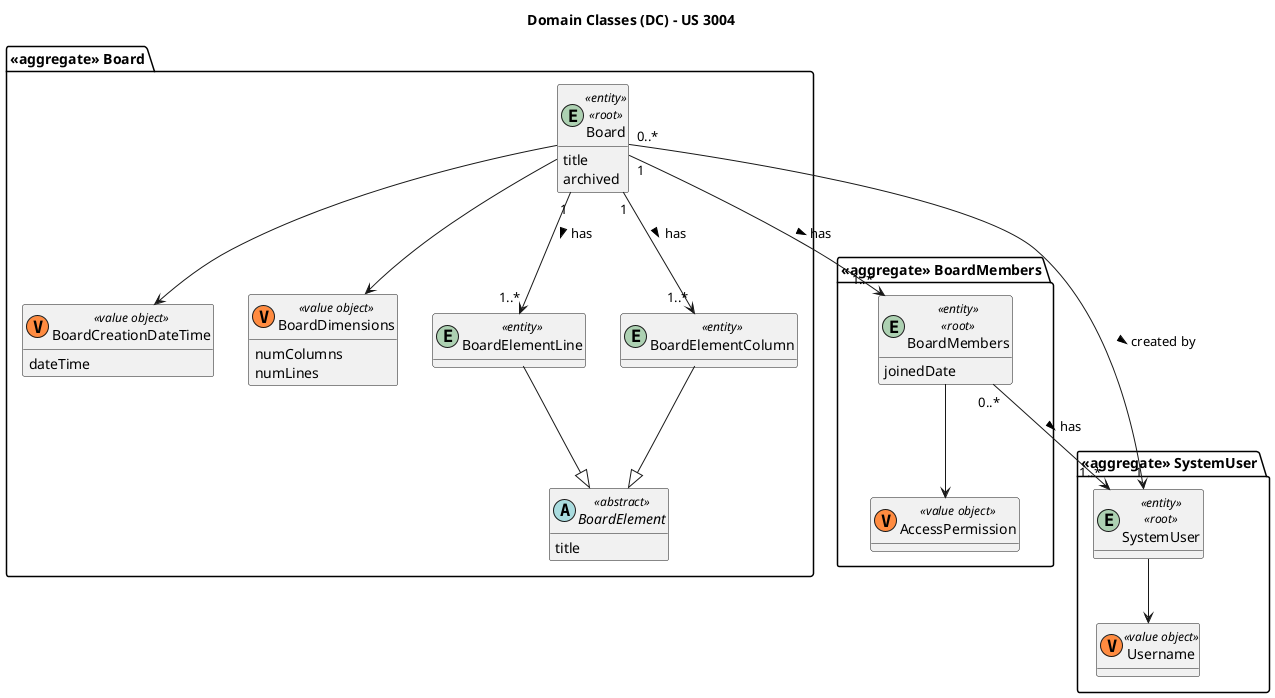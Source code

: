 @startuml
top to bottom direction

title Domain Classes (DC) - US 3004

hide methods
skinparam classAttributeIconSize 0

'SystemUser
package "<<aggregate>> SystemUser" {
    entity SystemUser <<entity>> <<root>> {}
    class Username <<(V, #FF8B40) value object>>
}

'Board
package "<<aggregate>> Board" {
    entity Board <<entity>> <<root>> {
        title
        archived
    }

    class BoardCreationDateTime <<(V, #FF8B40) value object>> {
        dateTime
    }

    class BoardDimensions <<(V, #FF8B40) value object>> {
        numColumns
        numLines
    }

    'BoardElement
    abstract BoardElement <<abstract>> {
        title
    }

    entity BoardElementLine <<entity>>
    entity BoardElementColumn <<entity>>
}

'BoardMembers
package "<<aggregate>> BoardMembers" {
    entity BoardMembers <<entity>> <<root>> {
        joinedDate
    }

    class AccessPermission <<(V, #FF8B40) value object>>
}

Board -down-> BoardDimensions
Board -down-> BoardCreationDateTime
Board "1" --> "1..*" BoardElementLine : has >
Board "1" --> "1..*" BoardElementColumn : has >
Board "1" --> "1..*" BoardMembers : has >
Board "0..*" --> "1" SystemUser : created by >

SystemUser --> Username

BoardElementLine -down-|> BoardElement
BoardElementColumn -down-|> BoardElement

BoardMembers -down-> AccessPermission
BoardMembers "0..*" --> "1..*" SystemUser : has >

@enduml